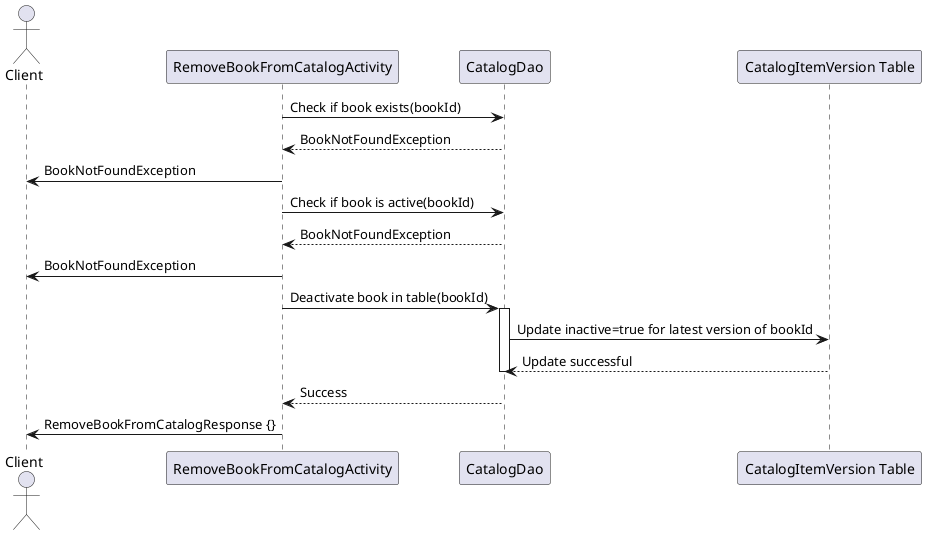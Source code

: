 PARTICIPANTS: use this file for creating the remove book from catalog diagram in mastery task 01
@startuml
actor Client
participant "RemoveBookFromCatalogActivity" as API
participant "CatalogDao" as CD
participant "CatalogItemVersion Table" as Table



    API -> CD: Check if book exists(bookId)
    CD --> API: BookNotFoundException
    API -> Client: BookNotFoundException
    deactivate API

    API -> CD: Check if book is active(bookId)
    CD --> API: BookNotFoundException
    API -> Client: BookNotFoundException
    deactivate API

    API -> CD: Deactivate book in table(bookId)
    activate CD
    CD -> Table: Update inactive=true for latest version of bookId
    Table --> CD: Update successful
    deactivate CD
    CD --> API: Success
    API -> Client: RemoveBookFromCatalogResponse {}
    deactivate API


@enduml